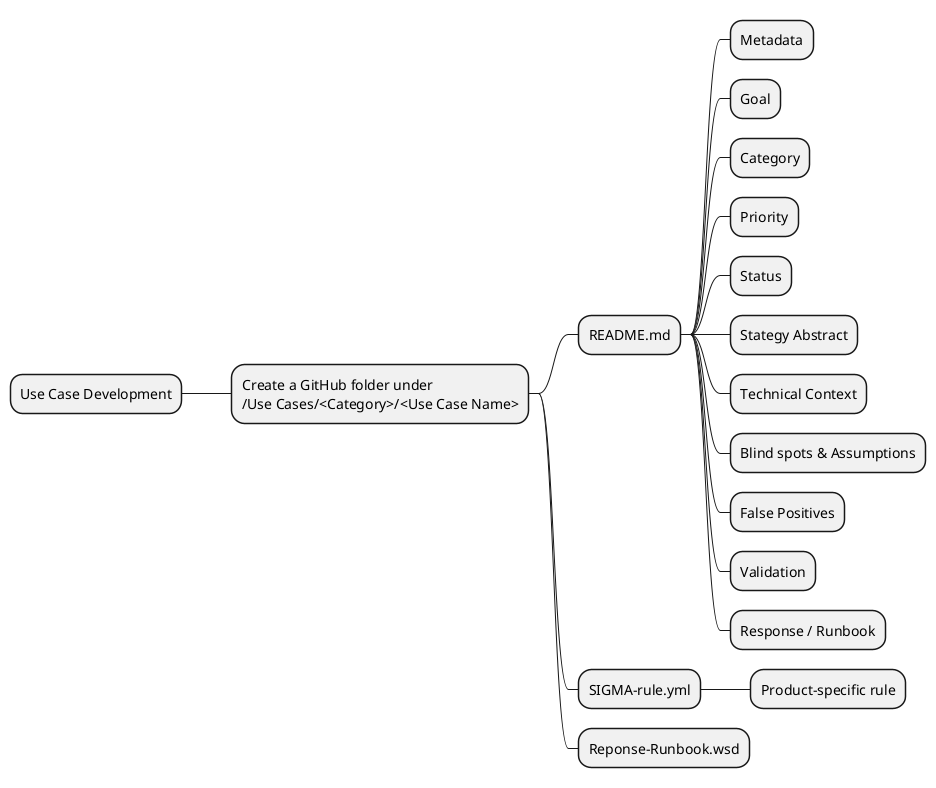 @startmindmap

+ Use Case Development

**:Create a GitHub folder under 
/Use Cases/<Category>/<Use Case Name>;

+++ README.md
++++ Metadata
++++ Goal
++++ Category
++++ Priority
++++ Status
++++ Stategy Abstract
++++ Technical Context
++++ Blind spots & Assumptions
++++ False Positives
++++ Validation
++++ Response / Runbook

+++ SIGMA-rule.yml
++++ Product-specific rule

+++ Reponse-Runbook.wsd


@endmindmap